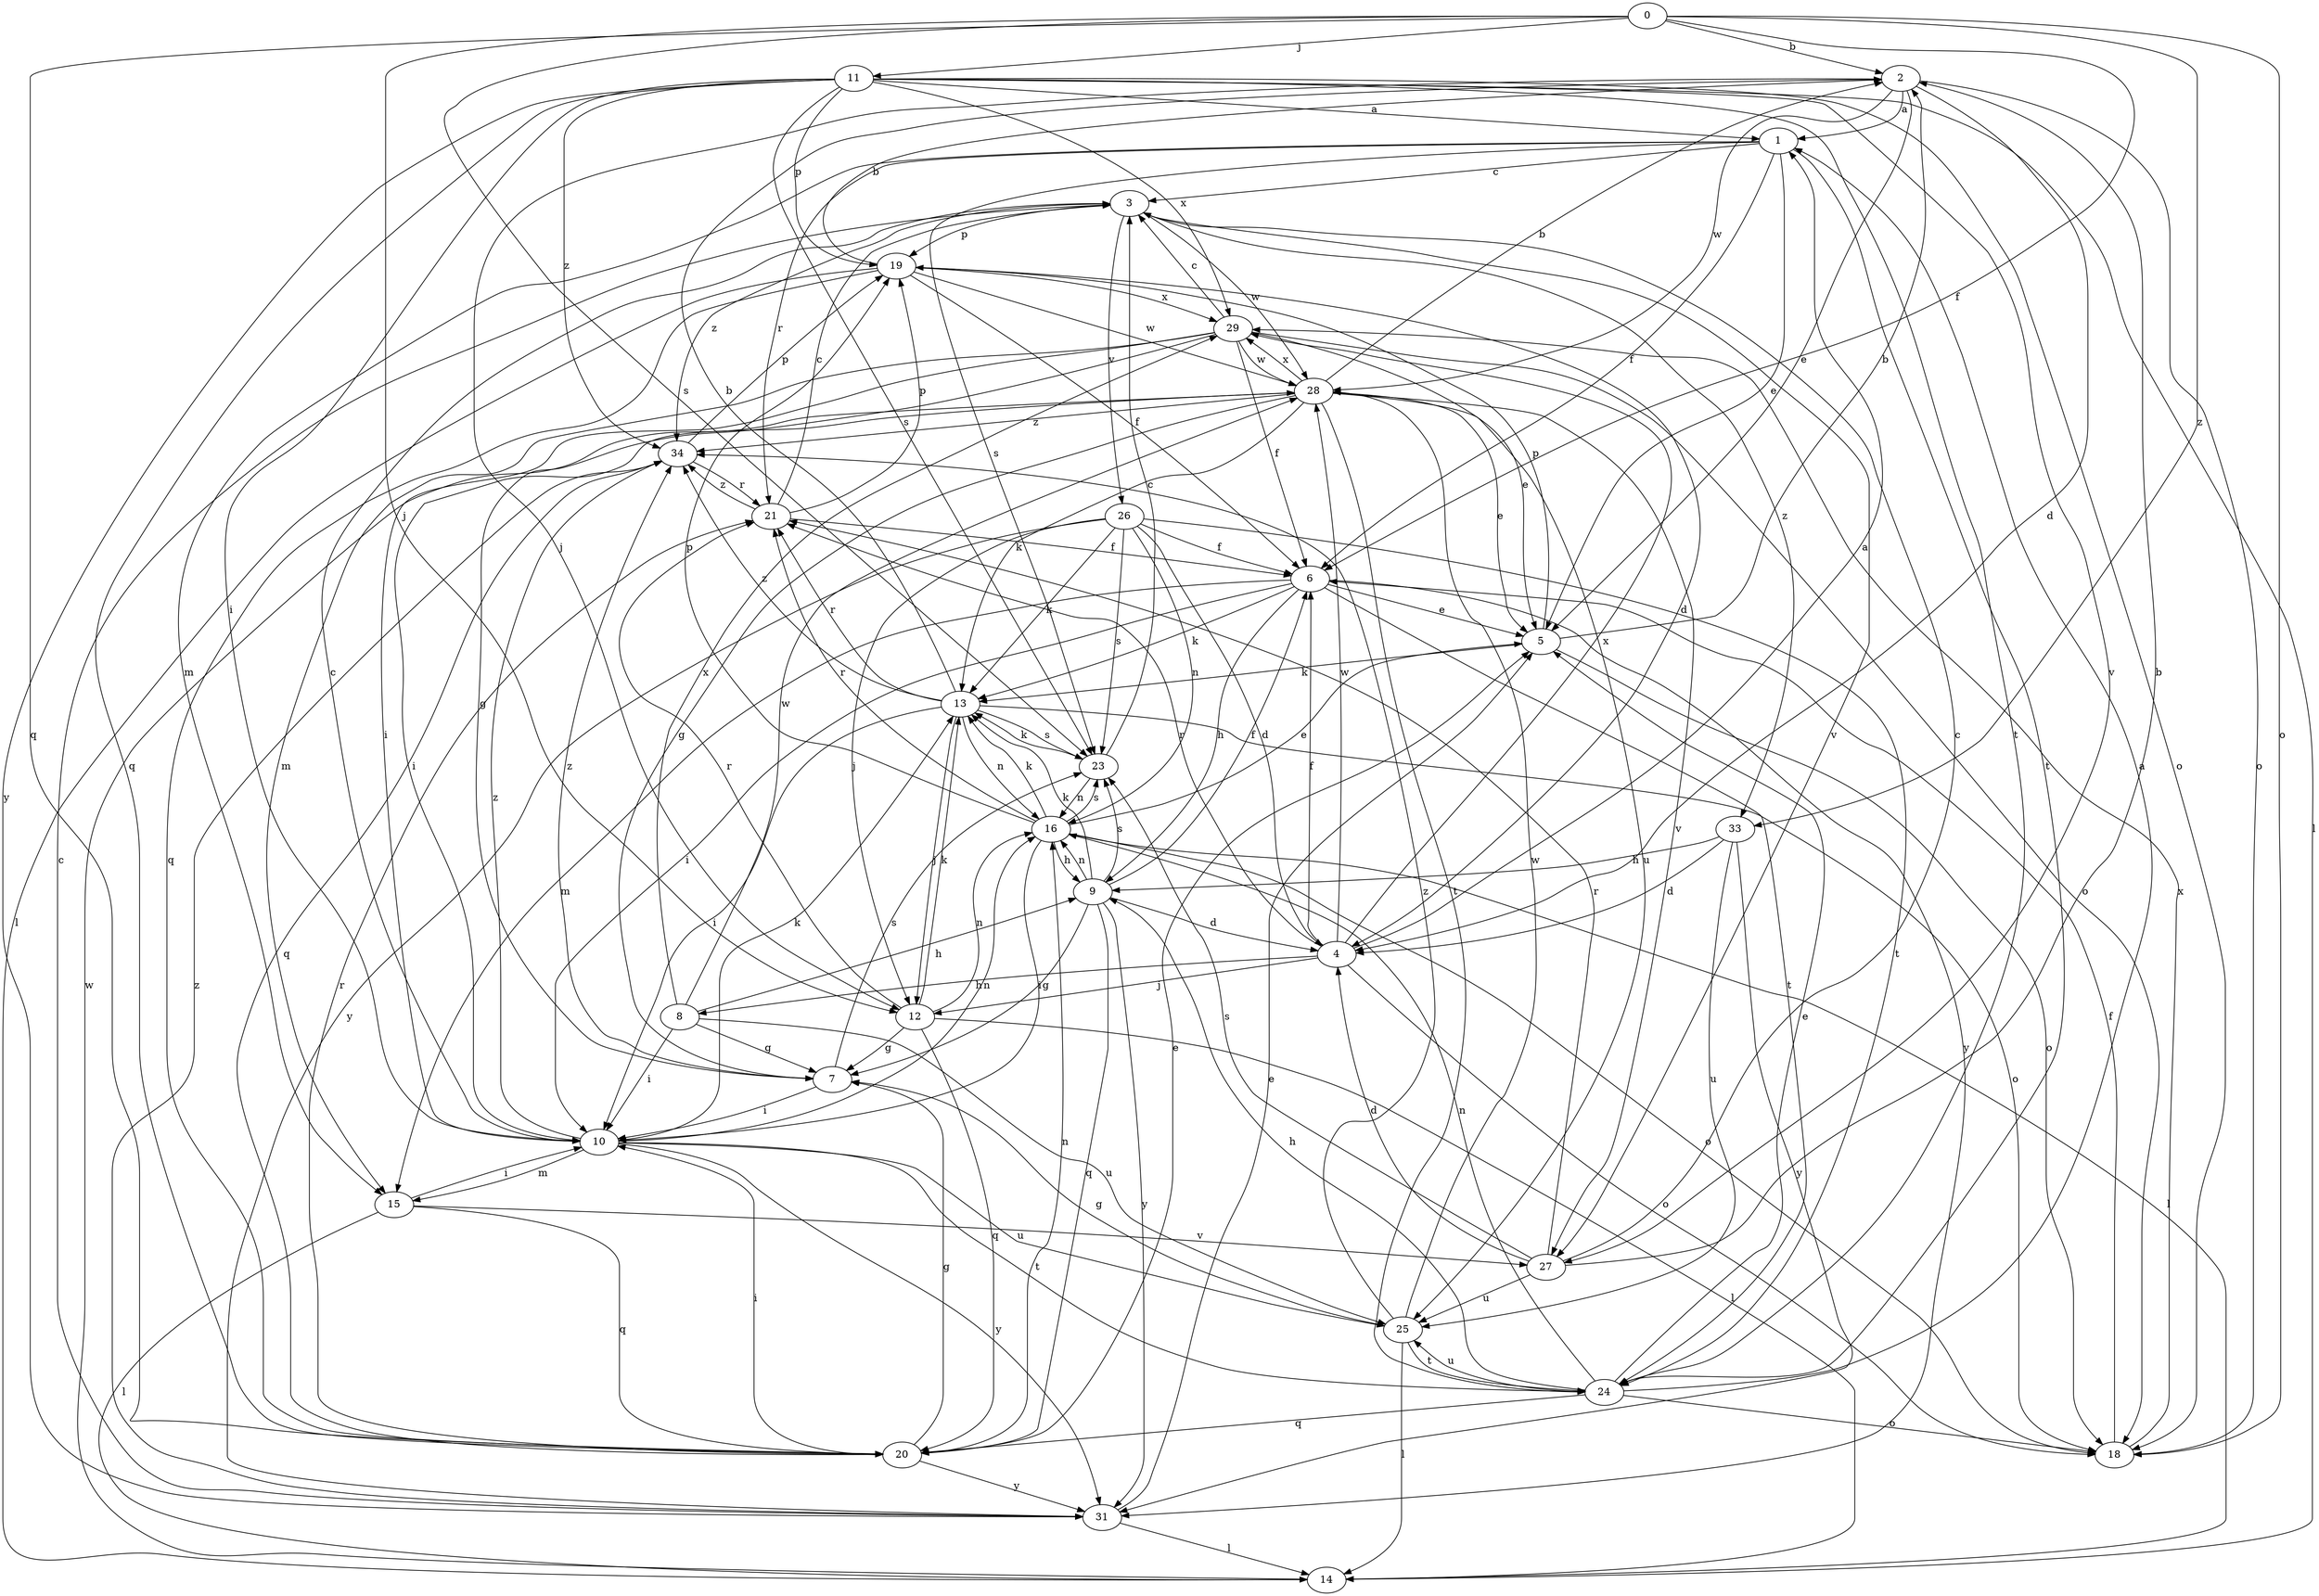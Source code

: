 strict digraph  {
0;
1;
2;
3;
4;
5;
6;
7;
8;
9;
10;
11;
12;
13;
14;
15;
16;
18;
19;
20;
21;
23;
24;
25;
26;
27;
28;
29;
31;
33;
34;
0 -> 2  [label=b];
0 -> 6  [label=f];
0 -> 11  [label=j];
0 -> 12  [label=j];
0 -> 18  [label=o];
0 -> 20  [label=q];
0 -> 23  [label=s];
0 -> 33  [label=z];
1 -> 3  [label=c];
1 -> 5  [label=e];
1 -> 6  [label=f];
1 -> 15  [label=m];
1 -> 21  [label=r];
1 -> 23  [label=s];
1 -> 24  [label=t];
2 -> 1  [label=a];
2 -> 4  [label=d];
2 -> 5  [label=e];
2 -> 12  [label=j];
2 -> 18  [label=o];
2 -> 28  [label=w];
3 -> 19  [label=p];
3 -> 26  [label=v];
3 -> 27  [label=v];
3 -> 28  [label=w];
3 -> 33  [label=z];
3 -> 34  [label=z];
4 -> 1  [label=a];
4 -> 6  [label=f];
4 -> 8  [label=h];
4 -> 12  [label=j];
4 -> 18  [label=o];
4 -> 21  [label=r];
4 -> 28  [label=w];
4 -> 29  [label=x];
5 -> 2  [label=b];
5 -> 13  [label=k];
5 -> 18  [label=o];
5 -> 19  [label=p];
6 -> 5  [label=e];
6 -> 9  [label=h];
6 -> 10  [label=i];
6 -> 13  [label=k];
6 -> 15  [label=m];
6 -> 24  [label=t];
6 -> 31  [label=y];
7 -> 10  [label=i];
7 -> 23  [label=s];
7 -> 34  [label=z];
8 -> 7  [label=g];
8 -> 9  [label=h];
8 -> 10  [label=i];
8 -> 25  [label=u];
8 -> 28  [label=w];
8 -> 29  [label=x];
9 -> 4  [label=d];
9 -> 6  [label=f];
9 -> 7  [label=g];
9 -> 13  [label=k];
9 -> 16  [label=n];
9 -> 20  [label=q];
9 -> 23  [label=s];
9 -> 31  [label=y];
10 -> 3  [label=c];
10 -> 13  [label=k];
10 -> 15  [label=m];
10 -> 16  [label=n];
10 -> 24  [label=t];
10 -> 25  [label=u];
10 -> 31  [label=y];
10 -> 34  [label=z];
11 -> 1  [label=a];
11 -> 10  [label=i];
11 -> 14  [label=l];
11 -> 18  [label=o];
11 -> 19  [label=p];
11 -> 20  [label=q];
11 -> 23  [label=s];
11 -> 24  [label=t];
11 -> 27  [label=v];
11 -> 29  [label=x];
11 -> 31  [label=y];
11 -> 34  [label=z];
12 -> 7  [label=g];
12 -> 13  [label=k];
12 -> 14  [label=l];
12 -> 16  [label=n];
12 -> 20  [label=q];
12 -> 21  [label=r];
13 -> 2  [label=b];
13 -> 10  [label=i];
13 -> 12  [label=j];
13 -> 16  [label=n];
13 -> 18  [label=o];
13 -> 21  [label=r];
13 -> 23  [label=s];
13 -> 34  [label=z];
14 -> 28  [label=w];
15 -> 10  [label=i];
15 -> 14  [label=l];
15 -> 20  [label=q];
15 -> 27  [label=v];
16 -> 5  [label=e];
16 -> 9  [label=h];
16 -> 10  [label=i];
16 -> 13  [label=k];
16 -> 14  [label=l];
16 -> 18  [label=o];
16 -> 19  [label=p];
16 -> 21  [label=r];
16 -> 23  [label=s];
18 -> 6  [label=f];
18 -> 29  [label=x];
19 -> 2  [label=b];
19 -> 4  [label=d];
19 -> 6  [label=f];
19 -> 14  [label=l];
19 -> 20  [label=q];
19 -> 28  [label=w];
19 -> 29  [label=x];
20 -> 5  [label=e];
20 -> 7  [label=g];
20 -> 10  [label=i];
20 -> 16  [label=n];
20 -> 21  [label=r];
20 -> 31  [label=y];
21 -> 3  [label=c];
21 -> 6  [label=f];
21 -> 19  [label=p];
21 -> 34  [label=z];
23 -> 3  [label=c];
23 -> 13  [label=k];
23 -> 16  [label=n];
24 -> 1  [label=a];
24 -> 5  [label=e];
24 -> 9  [label=h];
24 -> 16  [label=n];
24 -> 18  [label=o];
24 -> 20  [label=q];
24 -> 25  [label=u];
25 -> 7  [label=g];
25 -> 14  [label=l];
25 -> 24  [label=t];
25 -> 28  [label=w];
25 -> 34  [label=z];
26 -> 4  [label=d];
26 -> 6  [label=f];
26 -> 12  [label=j];
26 -> 13  [label=k];
26 -> 16  [label=n];
26 -> 23  [label=s];
26 -> 24  [label=t];
26 -> 31  [label=y];
27 -> 2  [label=b];
27 -> 3  [label=c];
27 -> 4  [label=d];
27 -> 21  [label=r];
27 -> 23  [label=s];
27 -> 25  [label=u];
28 -> 2  [label=b];
28 -> 5  [label=e];
28 -> 7  [label=g];
28 -> 10  [label=i];
28 -> 13  [label=k];
28 -> 24  [label=t];
28 -> 25  [label=u];
28 -> 27  [label=v];
28 -> 29  [label=x];
28 -> 34  [label=z];
29 -> 3  [label=c];
29 -> 5  [label=e];
29 -> 6  [label=f];
29 -> 7  [label=g];
29 -> 10  [label=i];
29 -> 15  [label=m];
29 -> 18  [label=o];
29 -> 28  [label=w];
31 -> 3  [label=c];
31 -> 5  [label=e];
31 -> 14  [label=l];
31 -> 34  [label=z];
33 -> 4  [label=d];
33 -> 9  [label=h];
33 -> 25  [label=u];
33 -> 31  [label=y];
34 -> 19  [label=p];
34 -> 20  [label=q];
34 -> 21  [label=r];
}
